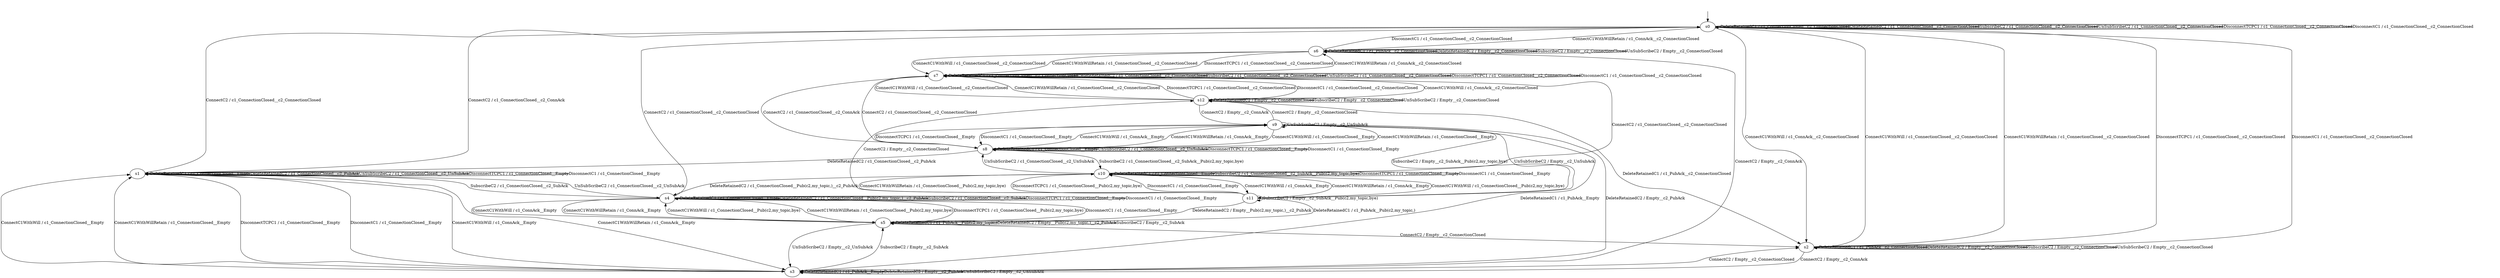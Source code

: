digraph h2 {
s0 [label="s0"];
s1 [label="s1"];
s2 [label="s2"];
s6 [label="s6"];
s3 [label="s3"];
s4 [label="s4"];
s7 [label="s7"];
s5 [label="s5"];
s8 [label="s8"];
s12 [label="s12"];
s9 [label="s9"];
s10 [label="s10"];
s11 [label="s11"];
s0 -> s1 [label="ConnectC2 / c1_ConnectionClosed__c2_ConnAck"];
s0 -> s2 [label="ConnectC1WithWill / c1_ConnAck__c2_ConnectionClosed"];
s0 -> s6 [label="ConnectC1WithWillRetain / c1_ConnAck__c2_ConnectionClosed"];
s0 -> s0 [label="DeleteRetainedC1 / c1_ConnectionClosed__c2_ConnectionClosed"];
s0 -> s0 [label="DeleteRetainedC2 / c1_ConnectionClosed__c2_ConnectionClosed"];
s0 -> s0 [label="SubscribeC2 / c1_ConnectionClosed__c2_ConnectionClosed"];
s0 -> s0 [label="UnSubScribeC2 / c1_ConnectionClosed__c2_ConnectionClosed"];
s0 -> s0 [label="DisconnectTCPC1 / c1_ConnectionClosed__c2_ConnectionClosed"];
s0 -> s0 [label="DisconnectC1 / c1_ConnectionClosed__c2_ConnectionClosed"];
s1 -> s0 [label="ConnectC2 / c1_ConnectionClosed__c2_ConnectionClosed"];
s1 -> s3 [label="ConnectC1WithWill / c1_ConnAck__Empty"];
s1 -> s3 [label="ConnectC1WithWillRetain / c1_ConnAck__Empty"];
s1 -> s1 [label="DeleteRetainedC1 / c1_ConnectionClosed__Empty"];
s1 -> s1 [label="DeleteRetainedC2 / c1_ConnectionClosed__c2_PubAck"];
s1 -> s4 [label="SubscribeC2 / c1_ConnectionClosed__c2_SubAck"];
s1 -> s1 [label="UnSubScribeC2 / c1_ConnectionClosed__c2_UnSubAck"];
s1 -> s1 [label="DisconnectTCPC1 / c1_ConnectionClosed__Empty"];
s1 -> s1 [label="DisconnectC1 / c1_ConnectionClosed__Empty"];
s2 -> s3 [label="ConnectC2 / Empty__c2_ConnAck"];
s2 -> s0 [label="ConnectC1WithWill / c1_ConnectionClosed__c2_ConnectionClosed"];
s2 -> s0 [label="ConnectC1WithWillRetain / c1_ConnectionClosed__c2_ConnectionClosed"];
s2 -> s2 [label="DeleteRetainedC1 / c1_PubAck__c2_ConnectionClosed"];
s2 -> s2 [label="DeleteRetainedC2 / Empty__c2_ConnectionClosed"];
s2 -> s2 [label="SubscribeC2 / Empty__c2_ConnectionClosed"];
s2 -> s2 [label="UnSubScribeC2 / Empty__c2_ConnectionClosed"];
s2 -> s0 [label="DisconnectTCPC1 / c1_ConnectionClosed__c2_ConnectionClosed"];
s2 -> s0 [label="DisconnectC1 / c1_ConnectionClosed__c2_ConnectionClosed"];
s6 -> s3 [label="ConnectC2 / Empty__c2_ConnAck"];
s6 -> s7 [label="ConnectC1WithWill / c1_ConnectionClosed__c2_ConnectionClosed"];
s6 -> s7 [label="ConnectC1WithWillRetain / c1_ConnectionClosed__c2_ConnectionClosed"];
s6 -> s6 [label="DeleteRetainedC1 / c1_PubAck__c2_ConnectionClosed"];
s6 -> s6 [label="DeleteRetainedC2 / Empty__c2_ConnectionClosed"];
s6 -> s6 [label="SubscribeC2 / Empty__c2_ConnectionClosed"];
s6 -> s6 [label="UnSubScribeC2 / Empty__c2_ConnectionClosed"];
s6 -> s7 [label="DisconnectTCPC1 / c1_ConnectionClosed__c2_ConnectionClosed"];
s6 -> s0 [label="DisconnectC1 / c1_ConnectionClosed__c2_ConnectionClosed"];
s3 -> s2 [label="ConnectC2 / Empty__c2_ConnectionClosed"];
s3 -> s1 [label="ConnectC1WithWill / c1_ConnectionClosed__Empty"];
s3 -> s1 [label="ConnectC1WithWillRetain / c1_ConnectionClosed__Empty"];
s3 -> s3 [label="DeleteRetainedC1 / c1_PubAck__Empty"];
s3 -> s3 [label="DeleteRetainedC2 / Empty__c2_PubAck"];
s3 -> s5 [label="SubscribeC2 / Empty__c2_SubAck"];
s3 -> s3 [label="UnSubScribeC2 / Empty__c2_UnSubAck"];
s3 -> s1 [label="DisconnectTCPC1 / c1_ConnectionClosed__Empty"];
s3 -> s1 [label="DisconnectC1 / c1_ConnectionClosed__Empty"];
s4 -> s0 [label="ConnectC2 / c1_ConnectionClosed__c2_ConnectionClosed"];
s4 -> s5 [label="ConnectC1WithWill / c1_ConnAck__Empty"];
s4 -> s5 [label="ConnectC1WithWillRetain / c1_ConnAck__Empty"];
s4 -> s4 [label="DeleteRetainedC1 / c1_ConnectionClosed__Empty"];
s4 -> s4 [label="DeleteRetainedC2 / c1_ConnectionClosed__Pub(c2,my_topic,)__c2_PubAck"];
s4 -> s4 [label="SubscribeC2 / c1_ConnectionClosed__c2_SubAck"];
s4 -> s1 [label="UnSubScribeC2 / c1_ConnectionClosed__c2_UnSubAck"];
s4 -> s4 [label="DisconnectTCPC1 / c1_ConnectionClosed__Empty"];
s4 -> s4 [label="DisconnectC1 / c1_ConnectionClosed__Empty"];
s7 -> s8 [label="ConnectC2 / c1_ConnectionClosed__c2_ConnAck"];
s7 -> s12 [label="ConnectC1WithWill / c1_ConnAck__c2_ConnectionClosed"];
s7 -> s6 [label="ConnectC1WithWillRetain / c1_ConnAck__c2_ConnectionClosed"];
s7 -> s7 [label="DeleteRetainedC1 / c1_ConnectionClosed__c2_ConnectionClosed"];
s7 -> s7 [label="DeleteRetainedC2 / c1_ConnectionClosed__c2_ConnectionClosed"];
s7 -> s7 [label="SubscribeC2 / c1_ConnectionClosed__c2_ConnectionClosed"];
s7 -> s7 [label="UnSubScribeC2 / c1_ConnectionClosed__c2_ConnectionClosed"];
s7 -> s7 [label="DisconnectTCPC1 / c1_ConnectionClosed__c2_ConnectionClosed"];
s7 -> s7 [label="DisconnectC1 / c1_ConnectionClosed__c2_ConnectionClosed"];
s5 -> s2 [label="ConnectC2 / Empty__c2_ConnectionClosed"];
s5 -> s4 [label="ConnectC1WithWill / c1_ConnectionClosed__Pub(c2,my_topic,bye)"];
s5 -> s4 [label="ConnectC1WithWillRetain / c1_ConnectionClosed__Pub(c2,my_topic,bye)"];
s5 -> s5 [label="DeleteRetainedC1 / c1_PubAck__Pub(c2,my_topic,)"];
s5 -> s5 [label="DeleteRetainedC2 / Empty__Pub(c2,my_topic,)__c2_PubAck"];
s5 -> s5 [label="SubscribeC2 / Empty__c2_SubAck"];
s5 -> s3 [label="UnSubScribeC2 / Empty__c2_UnSubAck"];
s5 -> s4 [label="DisconnectTCPC1 / c1_ConnectionClosed__Pub(c2,my_topic,bye)"];
s5 -> s4 [label="DisconnectC1 / c1_ConnectionClosed__Empty"];
s8 -> s7 [label="ConnectC2 / c1_ConnectionClosed__c2_ConnectionClosed"];
s8 -> s9 [label="ConnectC1WithWill / c1_ConnAck__Empty"];
s8 -> s9 [label="ConnectC1WithWillRetain / c1_ConnAck__Empty"];
s8 -> s8 [label="DeleteRetainedC1 / c1_ConnectionClosed__Empty"];
s8 -> s1 [label="DeleteRetainedC2 / c1_ConnectionClosed__c2_PubAck"];
s8 -> s10 [label="SubscribeC2 / c1_ConnectionClosed__c2_SubAck__Pub(c2,my_topic,bye)"];
s8 -> s8 [label="UnSubScribeC2 / c1_ConnectionClosed__c2_UnSubAck"];
s8 -> s8 [label="DisconnectTCPC1 / c1_ConnectionClosed__Empty"];
s8 -> s8 [label="DisconnectC1 / c1_ConnectionClosed__Empty"];
s12 -> s9 [label="ConnectC2 / Empty__c2_ConnAck"];
s12 -> s7 [label="ConnectC1WithWill / c1_ConnectionClosed__c2_ConnectionClosed"];
s12 -> s7 [label="ConnectC1WithWillRetain / c1_ConnectionClosed__c2_ConnectionClosed"];
s12 -> s2 [label="DeleteRetainedC1 / c1_PubAck__c2_ConnectionClosed"];
s12 -> s12 [label="DeleteRetainedC2 / Empty__c2_ConnectionClosed"];
s12 -> s12 [label="SubscribeC2 / Empty__c2_ConnectionClosed"];
s12 -> s12 [label="UnSubScribeC2 / Empty__c2_ConnectionClosed"];
s12 -> s7 [label="DisconnectTCPC1 / c1_ConnectionClosed__c2_ConnectionClosed"];
s12 -> s7 [label="DisconnectC1 / c1_ConnectionClosed__c2_ConnectionClosed"];
s9 -> s12 [label="ConnectC2 / Empty__c2_ConnectionClosed"];
s9 -> s8 [label="ConnectC1WithWill / c1_ConnectionClosed__Empty"];
s9 -> s8 [label="ConnectC1WithWillRetain / c1_ConnectionClosed__Empty"];
s9 -> s3 [label="DeleteRetainedC1 / c1_PubAck__Empty"];
s9 -> s3 [label="DeleteRetainedC2 / Empty__c2_PubAck"];
s9 -> s11 [label="SubscribeC2 / Empty__c2_SubAck__Pub(c2,my_topic,bye)"];
s9 -> s9 [label="UnSubScribeC2 / Empty__c2_UnSubAck"];
s9 -> s8 [label="DisconnectTCPC1 / c1_ConnectionClosed__Empty"];
s9 -> s8 [label="DisconnectC1 / c1_ConnectionClosed__Empty"];
s10 -> s7 [label="ConnectC2 / c1_ConnectionClosed__c2_ConnectionClosed"];
s10 -> s11 [label="ConnectC1WithWill / c1_ConnAck__Empty"];
s10 -> s11 [label="ConnectC1WithWillRetain / c1_ConnAck__Empty"];
s10 -> s10 [label="DeleteRetainedC1 / c1_ConnectionClosed__Empty"];
s10 -> s4 [label="DeleteRetainedC2 / c1_ConnectionClosed__Pub(c2,my_topic,)__c2_PubAck"];
s10 -> s10 [label="SubscribeC2 / c1_ConnectionClosed__c2_SubAck__Pub(c2,my_topic,bye)"];
s10 -> s8 [label="UnSubScribeC2 / c1_ConnectionClosed__c2_UnSubAck"];
s10 -> s10 [label="DisconnectTCPC1 / c1_ConnectionClosed__Empty"];
s10 -> s10 [label="DisconnectC1 / c1_ConnectionClosed__Empty"];
s11 -> s12 [label="ConnectC2 / Empty__c2_ConnectionClosed"];
s11 -> s10 [label="ConnectC1WithWill / c1_ConnectionClosed__Pub(c2,my_topic,bye)"];
s11 -> s10 [label="ConnectC1WithWillRetain / c1_ConnectionClosed__Pub(c2,my_topic,bye)"];
s11 -> s5 [label="DeleteRetainedC1 / c1_PubAck__Pub(c2,my_topic,)"];
s11 -> s5 [label="DeleteRetainedC2 / Empty__Pub(c2,my_topic,)__c2_PubAck"];
s11 -> s11 [label="SubscribeC2 / Empty__c2_SubAck__Pub(c2,my_topic,bye)"];
s11 -> s9 [label="UnSubScribeC2 / Empty__c2_UnSubAck"];
s11 -> s10 [label="DisconnectTCPC1 / c1_ConnectionClosed__Pub(c2,my_topic,bye)"];
s11 -> s10 [label="DisconnectC1 / c1_ConnectionClosed__Empty"];
__start0 [shape=none, label=""];
__start0 -> s0 [label=""];
}
